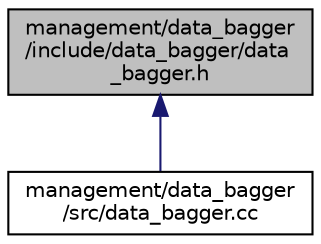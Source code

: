 digraph "management/data_bagger/include/data_bagger/data_bagger.h"
{
 // LATEX_PDF_SIZE
  edge [fontname="Helvetica",fontsize="10",labelfontname="Helvetica",labelfontsize="10"];
  node [fontname="Helvetica",fontsize="10",shape=record];
  Node1 [label="management/data_bagger\l/include/data_bagger/data\l_bagger.h",height=0.2,width=0.4,color="black", fillcolor="grey75", style="filled", fontcolor="black",tooltip=" "];
  Node1 -> Node2 [dir="back",color="midnightblue",fontsize="10",style="solid",fontname="Helvetica"];
  Node2 [label="management/data_bagger\l/src/data_bagger.cc",height=0.2,width=0.4,color="black", fillcolor="white", style="filled",URL="$data__bagger_8cc.html",tooltip=" "];
}
